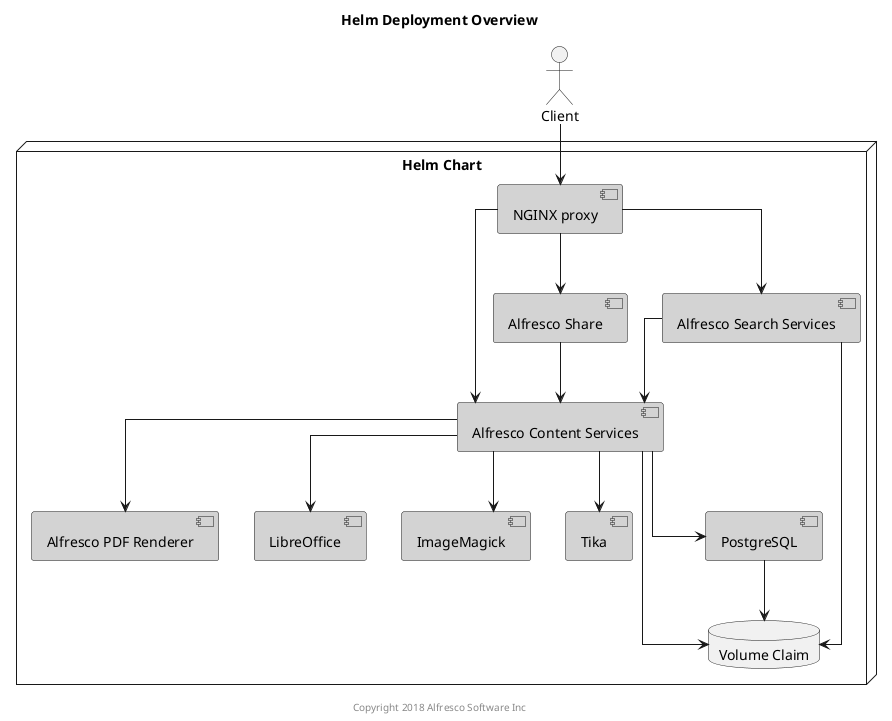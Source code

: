 @startuml

Title: Helm Deployment Overview

skinparam componentStyle uml2
skinparam linetype ortho

actor Client

node "Helm Chart" {
    component "NGINX proxy" as nginx #lightgrey
    component "Alfresco Content Services" as acs #lightgrey
    component "Alfresco Search Services" as ass #lightgrey
    component "PostgreSQL" as psql #lightgrey
    component "Alfresco PDF Renderer" as pdfr #lightgrey
    component "LibreOffice" as libr #lightgrey
    component "ImageMagick" as img #lightgrey
    component "Tika" as tika #lightgrey
    component "Alfresco Share" as share #lightgrey
    database "Volume Claim" as vc
}

Client --> nginx

nginx --> acs
nginx --> ass
nginx --> share

acs --> vc
ass --> vc
psql --> vc

ass --> acs
acs --> psql
acs --> pdfr
acs --> libr
acs --> img
acs --> tika
share --> acs

center footer Copyright 2018 Alfresco Software Inc

@enduml
